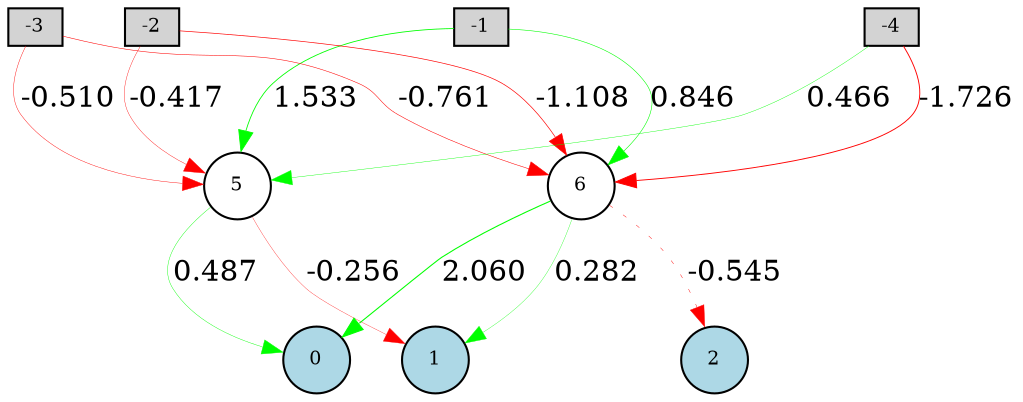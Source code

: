 digraph {
	node [fontsize=9 height=0.2 shape=circle width=0.2]
	-1 [fillcolor=lightgray shape=box style=filled]
	-2 [fillcolor=lightgray shape=box style=filled]
	-3 [fillcolor=lightgray shape=box style=filled]
	-4 [fillcolor=lightgray shape=box style=filled]
	0 [fillcolor=lightblue style=filled]
	1 [fillcolor=lightblue style=filled]
	2 [fillcolor=lightblue style=filled]
	5 [fillcolor=white style=filled]
	6 [fillcolor=white style=filled]
	-1 -> 5 [label=1.533 color=green penwidth=0.406648395495922 style=solid]
	-1 -> 6 [label=0.846 color=green penwidth=0.269116777457135 style=solid]
	-2 -> 5 [label=-0.417 color=red penwidth=0.18333712780387845 style=solid]
	-2 -> 6 [label=-1.108 color=red penwidth=0.3216861317513522 style=solid]
	-3 -> 5 [label=-0.510 color=red penwidth=0.20205838541110333 style=solid]
	-3 -> 6 [label=-0.761 color=red penwidth=0.2522553751133527 style=solid]
	-4 -> 5 [label=0.466 color=green penwidth=0.19323558486177989 style=solid]
	-4 -> 6 [label=-1.726 color=red penwidth=0.4452518618595722 style=solid]
	5 -> 0 [label=0.487 color=green penwidth=0.19745768360869537 style=solid]
	5 -> 1 [label=-0.256 color=red penwidth=0.15128853271311593 style=solid]
	6 -> 0 [label=2.060 color=green penwidth=0.5119765674330405 style=solid]
	6 -> 1 [label=0.282 color=green penwidth=0.15641583439295625 style=solid]
	6 -> 2 [label=-0.545 color=red penwidth=0.20901931832741982 style=dotted]
}
